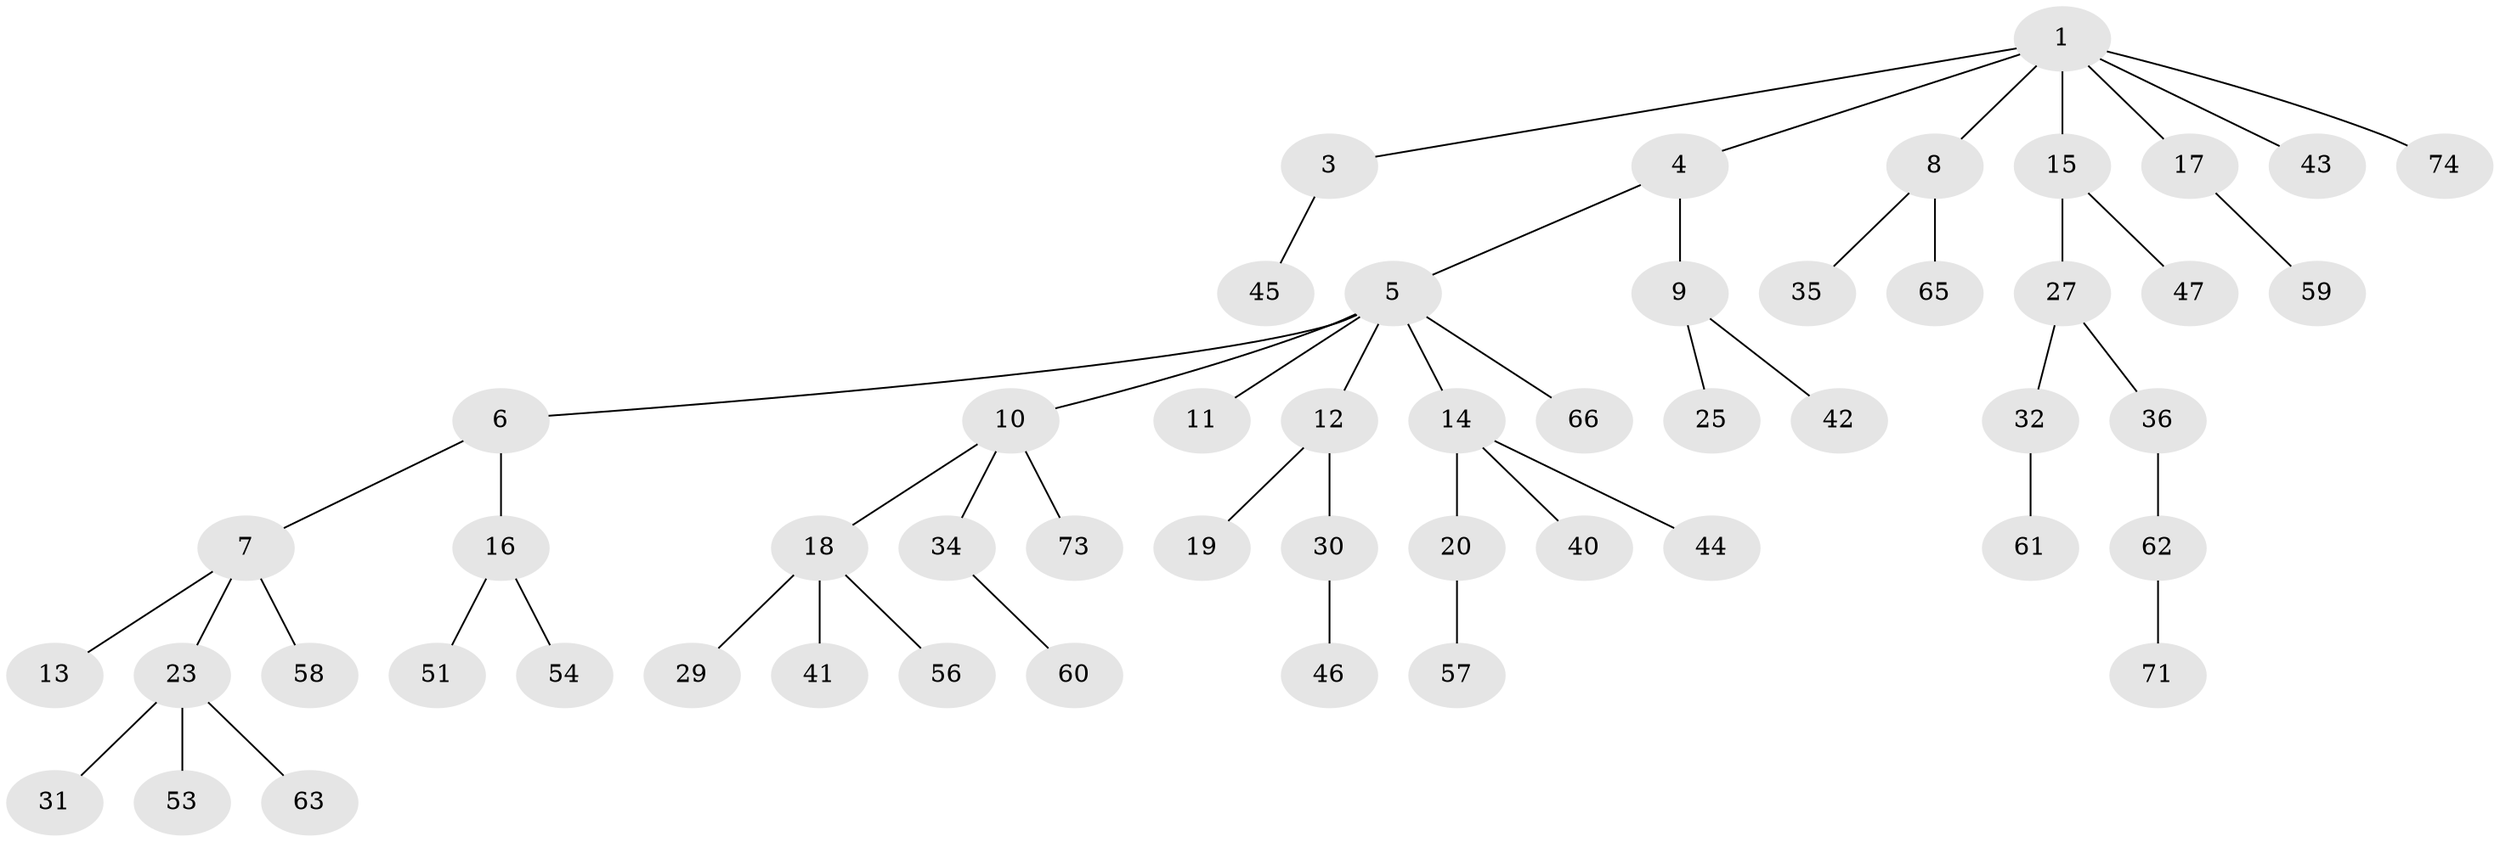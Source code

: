 // original degree distribution, {4: 0.06578947368421052, 5: 0.02631578947368421, 2: 0.25, 3: 0.17105263157894737, 7: 0.013157894736842105, 1: 0.47368421052631576}
// Generated by graph-tools (version 1.1) at 2025/19/03/04/25 18:19:21]
// undirected, 53 vertices, 52 edges
graph export_dot {
graph [start="1"]
  node [color=gray90,style=filled];
  1 [super="+2"];
  3;
  4;
  5;
  6;
  7 [super="+28"];
  8;
  9;
  10;
  11;
  12;
  13;
  14 [super="+39"];
  15 [super="+22"];
  16 [super="+48"];
  17;
  18 [super="+21+26"];
  19 [super="+76"];
  20;
  23 [super="+24+38"];
  25;
  27;
  29;
  30;
  31;
  32 [super="+33+49"];
  34 [super="+52+64+69"];
  35 [super="+70"];
  36;
  40;
  41;
  42;
  43;
  44;
  45;
  46 [super="+50"];
  47;
  51;
  53 [super="+68"];
  54;
  56;
  57;
  58;
  59;
  60;
  61;
  62;
  63 [super="+67"];
  65;
  66;
  71 [super="+72"];
  73 [super="+75"];
  74;
  1 -- 4;
  1 -- 15;
  1 -- 74;
  1 -- 17;
  1 -- 3;
  1 -- 8;
  1 -- 43;
  3 -- 45;
  4 -- 5;
  4 -- 9;
  5 -- 6;
  5 -- 10;
  5 -- 11;
  5 -- 12;
  5 -- 14;
  5 -- 66;
  6 -- 7;
  6 -- 16;
  7 -- 13;
  7 -- 23;
  7 -- 58;
  8 -- 35;
  8 -- 65;
  9 -- 25;
  9 -- 42;
  10 -- 18;
  10 -- 34;
  10 -- 73;
  12 -- 19;
  12 -- 30;
  14 -- 20;
  14 -- 40;
  14 -- 44;
  15 -- 47;
  15 -- 27;
  16 -- 54;
  16 -- 51;
  17 -- 59;
  18 -- 56;
  18 -- 41;
  18 -- 29;
  20 -- 57;
  23 -- 53;
  23 -- 31;
  23 -- 63;
  27 -- 32;
  27 -- 36;
  30 -- 46;
  32 -- 61;
  34 -- 60;
  36 -- 62;
  62 -- 71;
}
